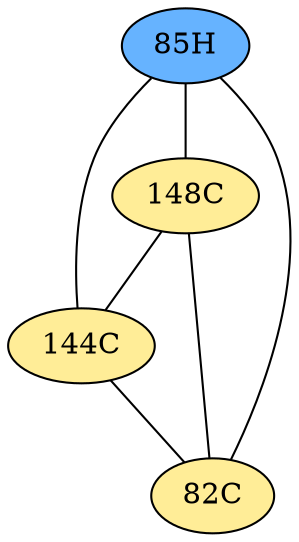 // The Round Table
graph {
	"85H" [fillcolor="#66B3FF" style=radial]
	"144C" [fillcolor="#FFED97" style=radial]
	"85H" -- "144C" [penwidth=1]
	"85H" [fillcolor="#66B3FF" style=radial]
	"148C" [fillcolor="#FFED97" style=radial]
	"85H" -- "148C" [penwidth=1]
	"85H" [fillcolor="#66B3FF" style=radial]
	"82C" [fillcolor="#FFED97" style=radial]
	"85H" -- "82C" [penwidth=1]
	"148C" [fillcolor="#FFED97" style=radial]
	"144C" [fillcolor="#FFED97" style=radial]
	"148C" -- "144C" [penwidth=1]
	"148C" [fillcolor="#FFED97" style=radial]
	"82C" [fillcolor="#FFED97" style=radial]
	"148C" -- "82C" [penwidth=1]
	"144C" [fillcolor="#FFED97" style=radial]
	"82C" [fillcolor="#FFED97" style=radial]
	"144C" -- "82C" [penwidth=1]
}
